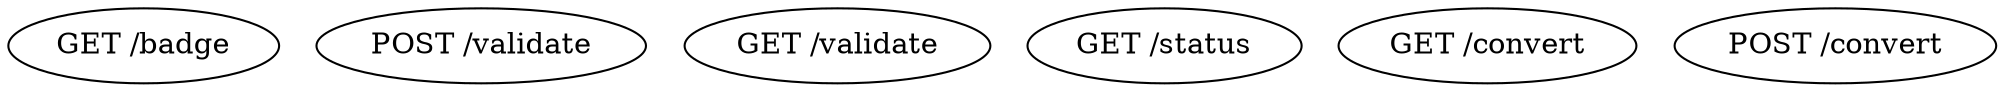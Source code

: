 digraph G {
  1 [ label="GET /badge" ];
  2 [ label="POST /validate" ];
  3 [ label="GET /validate" ];
  4 [ label="GET /status" ];
  5 [ label="GET /convert" ];
  6 [ label="POST /convert" ];
}
